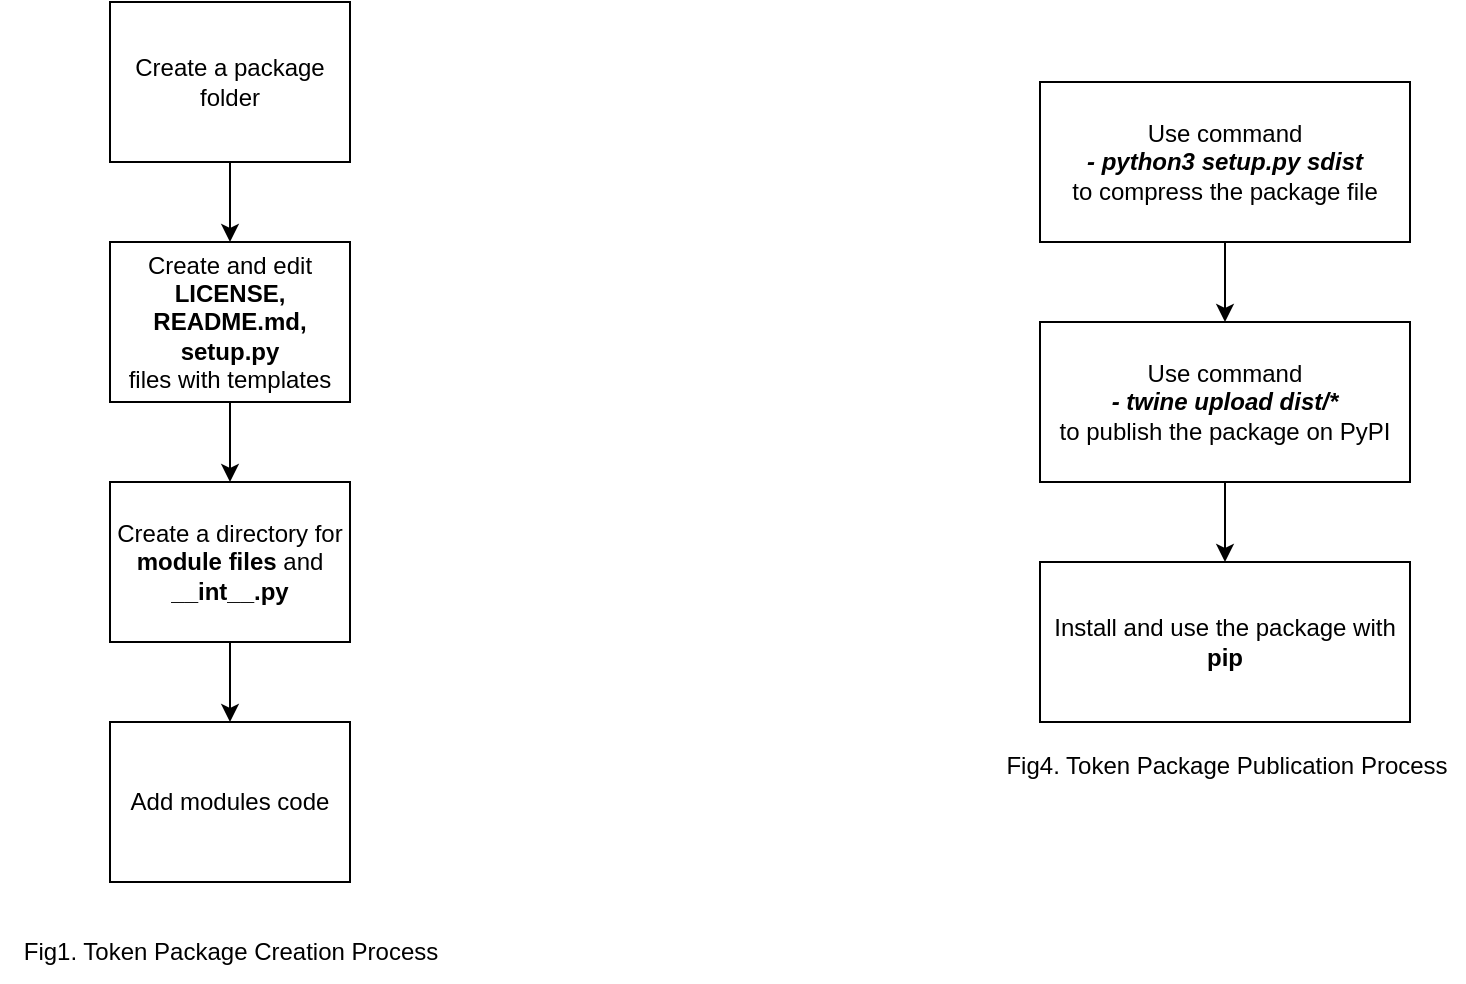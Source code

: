 <mxfile version="20.5.3" type="device" pages="10"><diagram id="bmuk3pbdfQDd1ulqgAOP" name="Page-1"><mxGraphModel dx="2062" dy="1194" grid="0" gridSize="10" guides="1" tooltips="1" connect="1" arrows="1" fold="1" page="1" pageScale="1" pageWidth="850" pageHeight="1100" math="0" shadow="0"><root><mxCell id="0"/><mxCell id="1" parent="0"/><mxCell id="WsTPwALhfzL2eFV6XOvF-5" value="" style="edgeStyle=orthogonalEdgeStyle;rounded=0;orthogonalLoop=1;jettySize=auto;html=1;" parent="1" source="WsTPwALhfzL2eFV6XOvF-1" target="WsTPwALhfzL2eFV6XOvF-2" edge="1"><mxGeometry relative="1" as="geometry"/></mxCell><mxCell id="WsTPwALhfzL2eFV6XOvF-1" value="Create a package folder" style="rounded=0;whiteSpace=wrap;html=1;" parent="1" vertex="1"><mxGeometry x="120" y="200" width="120" height="80" as="geometry"/></mxCell><mxCell id="WsTPwALhfzL2eFV6XOvF-6" value="" style="edgeStyle=orthogonalEdgeStyle;rounded=0;orthogonalLoop=1;jettySize=auto;html=1;" parent="1" source="WsTPwALhfzL2eFV6XOvF-2" target="WsTPwALhfzL2eFV6XOvF-3" edge="1"><mxGeometry relative="1" as="geometry"/></mxCell><mxCell id="WsTPwALhfzL2eFV6XOvF-2" value="Create and edit &lt;b&gt;LICENSE,&lt;br&gt;README.md,&lt;br&gt;setup.py&lt;/b&gt;&lt;br&gt;files with templates" style="rounded=0;whiteSpace=wrap;html=1;" parent="1" vertex="1"><mxGeometry x="120" y="320" width="120" height="80" as="geometry"/></mxCell><mxCell id="WsTPwALhfzL2eFV6XOvF-7" value="" style="edgeStyle=orthogonalEdgeStyle;rounded=0;orthogonalLoop=1;jettySize=auto;html=1;" parent="1" source="WsTPwALhfzL2eFV6XOvF-3" edge="1"><mxGeometry relative="1" as="geometry"><mxPoint x="180" y="560" as="targetPoint"/></mxGeometry></mxCell><mxCell id="WsTPwALhfzL2eFV6XOvF-3" value="Create a directory for &lt;b&gt;module files&lt;/b&gt; and &lt;b&gt;__int__.py&lt;/b&gt;" style="rounded=0;whiteSpace=wrap;html=1;" parent="1" vertex="1"><mxGeometry x="120" y="440" width="120" height="80" as="geometry"/></mxCell><mxCell id="WsTPwALhfzL2eFV6XOvF-4" value="Add modules code" style="rounded=0;whiteSpace=wrap;html=1;" parent="1" vertex="1"><mxGeometry x="120" y="560" width="120" height="80" as="geometry"/></mxCell><mxCell id="WsTPwALhfzL2eFV6XOvF-8" value="Fig1. Token Package Creation Process" style="text;html=1;align=center;verticalAlign=middle;resizable=0;points=[];autosize=1;strokeColor=none;fillColor=none;" parent="1" vertex="1"><mxGeometry x="65" y="660" width="230" height="30" as="geometry"/></mxCell><mxCell id="WsTPwALhfzL2eFV6XOvF-12" value="" style="edgeStyle=orthogonalEdgeStyle;rounded=0;orthogonalLoop=1;jettySize=auto;html=1;" parent="1" source="WsTPwALhfzL2eFV6XOvF-9" target="WsTPwALhfzL2eFV6XOvF-10" edge="1"><mxGeometry relative="1" as="geometry"/></mxCell><mxCell id="WsTPwALhfzL2eFV6XOvF-9" value="Use command&lt;br&gt;&lt;b&gt;&lt;i&gt;- python3 setup.py sdist&lt;br&gt;&lt;/i&gt;&lt;/b&gt;to compress the package file" style="rounded=0;whiteSpace=wrap;html=1;" parent="1" vertex="1"><mxGeometry x="585" y="240" width="185" height="80" as="geometry"/></mxCell><mxCell id="WsTPwALhfzL2eFV6XOvF-13" value="" style="edgeStyle=orthogonalEdgeStyle;rounded=0;orthogonalLoop=1;jettySize=auto;html=1;" parent="1" source="WsTPwALhfzL2eFV6XOvF-10" target="WsTPwALhfzL2eFV6XOvF-11" edge="1"><mxGeometry relative="1" as="geometry"/></mxCell><mxCell id="WsTPwALhfzL2eFV6XOvF-10" value="Use command&lt;br&gt;&lt;b&gt;&lt;i&gt;- twine upload dist/*&lt;/i&gt;&lt;/b&gt;&lt;br&gt;to publish the package on PyPI" style="rounded=0;whiteSpace=wrap;html=1;" parent="1" vertex="1"><mxGeometry x="585" y="360" width="185" height="80" as="geometry"/></mxCell><mxCell id="WsTPwALhfzL2eFV6XOvF-11" value="Install and use the package with &lt;b&gt;pip&lt;/b&gt;" style="rounded=0;whiteSpace=wrap;html=1;" parent="1" vertex="1"><mxGeometry x="585" y="480" width="185" height="80" as="geometry"/></mxCell><mxCell id="WsTPwALhfzL2eFV6XOvF-14" value="Fig4. Token Package Publication Process" style="text;html=1;align=center;verticalAlign=middle;resizable=0;points=[];autosize=1;strokeColor=none;fillColor=none;" parent="1" vertex="1"><mxGeometry x="558" y="569" width="239" height="26" as="geometry"/></mxCell></root></mxGraphModel></diagram><diagram id="5S4aPdeHWP4IobH1tm9s" name="Page-2"><mxGraphModel dx="2062" dy="1194" grid="0" gridSize="10" guides="1" tooltips="1" connect="1" arrows="1" fold="1" page="1" pageScale="1" pageWidth="850" pageHeight="1100" math="0" shadow="0"><root><mxCell id="0"/><mxCell id="1" parent="0"/><mxCell id="wt06EkYV3wvYpW4m5x4o-11" value="&lt;blockquote style=&quot;margin: 0px 0px 0px 40px; border: none; padding: 0px; line-height: 1.1;&quot;&gt;your package&lt;br&gt;&amp;nbsp; &amp;nbsp;| -- setup.py&lt;br&gt;&amp;nbsp; &amp;nbsp;| -- README.md&lt;br&gt;&amp;nbsp; &amp;nbsp;| -- LICENSE&lt;br&gt;&amp;nbsp; &amp;nbsp;| -- your package&lt;br&gt;&amp;nbsp; &amp;nbsp; &amp;nbsp; &amp;nbsp; | -- __init__.py&lt;br&gt;&amp;nbsp; &amp;nbsp; &amp;nbsp; &amp;nbsp; | -- module1.py&lt;br&gt;&amp;nbsp; &amp;nbsp; &amp;nbsp; &amp;nbsp; | -- module2.py&amp;nbsp;&lt;/blockquote&gt;" style="whiteSpace=wrap;html=1;aspect=fixed;align=left;fillColor=default;" parent="1" vertex="1"><mxGeometry x="252" y="294" width="177" height="177" as="geometry"/></mxCell><mxCell id="wt06EkYV3wvYpW4m5x4o-13" value="Fig2. Package File Structure" style="text;html=1;align=center;verticalAlign=middle;resizable=0;points=[];autosize=1;strokeColor=none;fillColor=none;fontFamily=Helvetica;" parent="1" vertex="1"><mxGeometry x="256" y="440" width="169" height="26" as="geometry"/></mxCell></root></mxGraphModel></diagram><diagram id="oIqjgOHw3XzS6cyvlxPX" name="Page-3"><mxGraphModel dx="2062" dy="1194" grid="0" gridSize="10" guides="1" tooltips="1" connect="1" arrows="1" fold="1" page="1" pageScale="1" pageWidth="850" pageHeight="1100" math="0" shadow="0"><root><mxCell id="0"/><mxCell id="1" parent="0"/><mxCell id="Y0iMNfpeAdxsLPbsN7At-1" value="Unity Project" style="rounded=1;whiteSpace=wrap;html=1;" parent="1" vertex="1"><mxGeometry x="636" y="360" width="120" height="80" as="geometry"/></mxCell><mxCell id="Y0iMNfpeAdxsLPbsN7At-2" value="TokenPackage" style="rounded=1;whiteSpace=wrap;html=1;" parent="1" vertex="1"><mxGeometry x="356" y="360" width="120" height="80" as="geometry"/></mxCell><mxCell id="Y0iMNfpeAdxsLPbsN7At-3" value="" style="endArrow=classic;html=1;rounded=0;exitX=1;exitY=0.25;exitDx=0;exitDy=0;entryX=0;entryY=0.25;entryDx=0;entryDy=0;fillColor=#f8cecc;strokeColor=#FF3333;" parent="1" source="Y0iMNfpeAdxsLPbsN7At-2" target="Y0iMNfpeAdxsLPbsN7At-1" edge="1"><mxGeometry width="50" height="50" relative="1" as="geometry"><mxPoint x="356" y="530" as="sourcePoint"/><mxPoint x="406" y="480" as="targetPoint"/></mxGeometry></mxCell><mxCell id="Y0iMNfpeAdxsLPbsN7At-4" value="&lt;font color=&quot;#ff3333&quot;&gt;send_message()&lt;/font&gt;" style="text;html=1;align=center;verticalAlign=middle;resizable=0;points=[];autosize=1;strokeColor=none;fillColor=none;" parent="1" vertex="1"><mxGeometry x="501" y="350" width="110" height="30" as="geometry"/></mxCell><mxCell id="Y0iMNfpeAdxsLPbsN7At-5" value="User Program" style="rounded=1;whiteSpace=wrap;html=1;" parent="1" vertex="1"><mxGeometry x="80" y="360" width="120" height="80" as="geometry"/></mxCell><mxCell id="Y0iMNfpeAdxsLPbsN7At-6" value="" style="endArrow=classic;html=1;rounded=0;strokeColor=#FF3333;fontColor=#FF3333;exitX=1;exitY=0.25;exitDx=0;exitDy=0;entryX=0;entryY=0.25;entryDx=0;entryDy=0;" parent="1" source="Y0iMNfpeAdxsLPbsN7At-5" target="Y0iMNfpeAdxsLPbsN7At-2" edge="1"><mxGeometry width="50" height="50" relative="1" as="geometry"><mxPoint x="356" y="530" as="sourcePoint"/><mxPoint x="406" y="480" as="targetPoint"/></mxGeometry></mxCell><mxCell id="Y0iMNfpeAdxsLPbsN7At-7" value="message: str" style="text;html=1;align=center;verticalAlign=middle;resizable=0;points=[];autosize=1;strokeColor=none;fillColor=none;fontColor=#FF3333;" parent="1" vertex="1"><mxGeometry x="225" y="350" width="90" height="30" as="geometry"/></mxCell><mxCell id="Y0iMNfpeAdxsLPbsN7At-8" value="" style="endArrow=classic;html=1;rounded=0;strokeColor=#3333FF;fontColor=#FF3333;exitX=0;exitY=0.75;exitDx=0;exitDy=0;entryX=1;entryY=0.75;entryDx=0;entryDy=0;" parent="1" source="Y0iMNfpeAdxsLPbsN7At-1" target="Y0iMNfpeAdxsLPbsN7At-2" edge="1"><mxGeometry width="50" height="50" relative="1" as="geometry"><mxPoint x="356" y="530" as="sourcePoint"/><mxPoint x="406" y="480" as="targetPoint"/></mxGeometry></mxCell><mxCell id="Y0iMNfpeAdxsLPbsN7At-9" value="&lt;font color=&quot;#3333ff&quot;&gt;Ack Response&lt;/font&gt;" style="text;html=1;align=center;verticalAlign=middle;resizable=0;points=[];autosize=1;strokeColor=none;fillColor=none;fontColor=#FF3333;" parent="1" vertex="1"><mxGeometry x="506" y="420" width="100" height="30" as="geometry"/></mxCell><mxCell id="Y0iMNfpeAdxsLPbsN7At-10" value="" style="endArrow=classic;html=1;rounded=0;strokeColor=#3333FF;fontColor=#3333FF;exitX=0;exitY=0.75;exitDx=0;exitDy=0;entryX=1;entryY=0.75;entryDx=0;entryDy=0;" parent="1" source="Y0iMNfpeAdxsLPbsN7At-2" target="Y0iMNfpeAdxsLPbsN7At-5" edge="1"><mxGeometry width="50" height="50" relative="1" as="geometry"><mxPoint x="356" y="530" as="sourcePoint"/><mxPoint x="406" y="480" as="targetPoint"/></mxGeometry></mxCell><mxCell id="Y0iMNfpeAdxsLPbsN7At-11" value="&lt;font color=&quot;#3333ff&quot;&gt;Ack Response&lt;/font&gt;" style="text;html=1;align=center;verticalAlign=middle;resizable=0;points=[];autosize=1;strokeColor=none;fillColor=none;fontColor=#FF3333;" parent="1" vertex="1"><mxGeometry x="220" y="420" width="100" height="30" as="geometry"/></mxCell><mxCell id="Y0iMNfpeAdxsLPbsN7At-12" value="" style="rounded=1;whiteSpace=wrap;html=1;fontColor=#3333FF;fillColor=none;" parent="1" vertex="1"><mxGeometry x="338.5" y="330" width="157.5" height="130" as="geometry"/></mxCell><mxCell id="Y0iMNfpeAdxsLPbsN7At-13" value="&lt;b&gt;&lt;font color=&quot;#000000&quot;&gt;Socket Client&lt;/font&gt;&lt;/b&gt;" style="text;html=1;strokeColor=none;fillColor=none;align=center;verticalAlign=middle;whiteSpace=wrap;rounded=0;fontColor=#3333FF;" parent="1" vertex="1"><mxGeometry x="351" y="330" width="79" height="30" as="geometry"/></mxCell><mxCell id="Y0iMNfpeAdxsLPbsN7At-14" value="" style="rounded=1;whiteSpace=wrap;html=1;fontColor=#3333FF;fillColor=none;" parent="1" vertex="1"><mxGeometry x="617.25" y="330" width="157.5" height="130" as="geometry"/></mxCell><mxCell id="Y0iMNfpeAdxsLPbsN7At-15" value="&lt;b&gt;&lt;font color=&quot;#000000&quot;&gt;Socket Server&lt;/font&gt;&lt;/b&gt;" style="text;html=1;strokeColor=none;fillColor=none;align=center;verticalAlign=middle;whiteSpace=wrap;rounded=0;fontColor=#3333FF;" parent="1" vertex="1"><mxGeometry x="636" y="330" width="84" height="30" as="geometry"/></mxCell></root></mxGraphModel></diagram><diagram name="Copy of Page-3" id="uYgpXUJYgWNS8SO7SGIO"><mxGraphModel dx="2062" dy="1194" grid="0" gridSize="10" guides="1" tooltips="1" connect="1" arrows="1" fold="1" page="0" pageScale="1" pageWidth="850" pageHeight="1100" math="0" shadow="0"><root><mxCell id="hfdYeX3MoIgiBz8g4yHZ-0"/><mxCell id="hfdYeX3MoIgiBz8g4yHZ-1" parent="hfdYeX3MoIgiBz8g4yHZ-0"/><mxCell id="hfdYeX3MoIgiBz8g4yHZ-2" value="Unity Project" style="rounded=1;whiteSpace=wrap;html=1;" parent="hfdYeX3MoIgiBz8g4yHZ-1" vertex="1"><mxGeometry x="567" y="368" width="120" height="80" as="geometry"/></mxCell><mxCell id="hfdYeX3MoIgiBz8g4yHZ-3" value="TokenPackage" style="rounded=1;whiteSpace=wrap;html=1;" parent="hfdYeX3MoIgiBz8g4yHZ-1" vertex="1"><mxGeometry x="287" y="368" width="120" height="80" as="geometry"/></mxCell><mxCell id="hfdYeX3MoIgiBz8g4yHZ-4" value="" style="endArrow=classic;html=1;rounded=0;exitX=1;exitY=0.25;exitDx=0;exitDy=0;entryX=0;entryY=0.25;entryDx=0;entryDy=0;fillColor=#f8cecc;strokeColor=#FF3333;" parent="hfdYeX3MoIgiBz8g4yHZ-1" source="hfdYeX3MoIgiBz8g4yHZ-3" target="hfdYeX3MoIgiBz8g4yHZ-2" edge="1"><mxGeometry width="50" height="50" relative="1" as="geometry"><mxPoint x="287" y="538" as="sourcePoint"/><mxPoint x="337" y="488" as="targetPoint"/></mxGeometry></mxCell><mxCell id="hfdYeX3MoIgiBz8g4yHZ-5" value="&lt;font color=&quot;#ff3333&quot;&gt;send_image()&lt;/font&gt;" style="text;html=1;align=center;verticalAlign=middle;resizable=0;points=[];autosize=1;strokeColor=none;fillColor=none;" parent="hfdYeX3MoIgiBz8g4yHZ-1" vertex="1"><mxGeometry x="442" y="360" width="91" height="26" as="geometry"/></mxCell><mxCell id="hfdYeX3MoIgiBz8g4yHZ-6" value="User Program" style="rounded=1;whiteSpace=wrap;html=1;" parent="hfdYeX3MoIgiBz8g4yHZ-1" vertex="1"><mxGeometry x="11" y="368" width="120" height="80" as="geometry"/></mxCell><mxCell id="hfdYeX3MoIgiBz8g4yHZ-7" value="" style="endArrow=classic;html=1;rounded=0;strokeColor=#FF3333;fontColor=#FF3333;exitX=1;exitY=0.25;exitDx=0;exitDy=0;entryX=0;entryY=0.25;entryDx=0;entryDy=0;" parent="hfdYeX3MoIgiBz8g4yHZ-1" source="hfdYeX3MoIgiBz8g4yHZ-6" target="hfdYeX3MoIgiBz8g4yHZ-3" edge="1"><mxGeometry width="50" height="50" relative="1" as="geometry"><mxPoint x="287" y="538" as="sourcePoint"/><mxPoint x="337" y="488" as="targetPoint"/></mxGeometry></mxCell><mxCell id="hfdYeX3MoIgiBz8g4yHZ-8" value="image bytes" style="text;html=1;align=center;verticalAlign=middle;resizable=0;points=[];autosize=1;strokeColor=none;fillColor=none;fontColor=#FF3333;" parent="hfdYeX3MoIgiBz8g4yHZ-1" vertex="1"><mxGeometry x="160" y="360" width="83" height="26" as="geometry"/></mxCell><mxCell id="hfdYeX3MoIgiBz8g4yHZ-9" value="" style="endArrow=classic;html=1;rounded=0;strokeColor=#3333FF;fontColor=#FF3333;exitX=0;exitY=0.75;exitDx=0;exitDy=0;entryX=1;entryY=0.75;entryDx=0;entryDy=0;" parent="hfdYeX3MoIgiBz8g4yHZ-1" source="hfdYeX3MoIgiBz8g4yHZ-2" target="hfdYeX3MoIgiBz8g4yHZ-3" edge="1"><mxGeometry width="50" height="50" relative="1" as="geometry"><mxPoint x="287" y="538" as="sourcePoint"/><mxPoint x="337" y="488" as="targetPoint"/></mxGeometry></mxCell><mxCell id="hfdYeX3MoIgiBz8g4yHZ-10" value="&lt;font color=&quot;#3333ff&quot;&gt;Ack Response&lt;/font&gt;" style="text;html=1;align=center;verticalAlign=middle;resizable=0;points=[];autosize=1;strokeColor=none;fillColor=none;fontColor=#FF3333;" parent="hfdYeX3MoIgiBz8g4yHZ-1" vertex="1"><mxGeometry x="437" y="428" width="100" height="30" as="geometry"/></mxCell><mxCell id="hfdYeX3MoIgiBz8g4yHZ-11" value="" style="endArrow=classic;html=1;rounded=0;strokeColor=#3333FF;fontColor=#3333FF;exitX=0;exitY=0.75;exitDx=0;exitDy=0;entryX=1;entryY=0.75;entryDx=0;entryDy=0;" parent="hfdYeX3MoIgiBz8g4yHZ-1" source="hfdYeX3MoIgiBz8g4yHZ-3" target="hfdYeX3MoIgiBz8g4yHZ-6" edge="1"><mxGeometry width="50" height="50" relative="1" as="geometry"><mxPoint x="287" y="538" as="sourcePoint"/><mxPoint x="337" y="488" as="targetPoint"/></mxGeometry></mxCell><mxCell id="hfdYeX3MoIgiBz8g4yHZ-12" value="&lt;font color=&quot;#3333ff&quot;&gt;Ack Response&lt;/font&gt;" style="text;html=1;align=center;verticalAlign=middle;resizable=0;points=[];autosize=1;strokeColor=none;fillColor=none;fontColor=#FF3333;" parent="hfdYeX3MoIgiBz8g4yHZ-1" vertex="1"><mxGeometry x="151" y="428" width="100" height="30" as="geometry"/></mxCell><mxCell id="hfdYeX3MoIgiBz8g4yHZ-13" value="" style="rounded=1;whiteSpace=wrap;html=1;fontColor=#3333FF;fillColor=none;" parent="hfdYeX3MoIgiBz8g4yHZ-1" vertex="1"><mxGeometry x="269.5" y="338" width="157.5" height="130" as="geometry"/></mxCell><mxCell id="hfdYeX3MoIgiBz8g4yHZ-14" value="&lt;b&gt;&lt;font color=&quot;#000000&quot;&gt;Socket Client&lt;/font&gt;&lt;/b&gt;" style="text;html=1;strokeColor=none;fillColor=none;align=center;verticalAlign=middle;whiteSpace=wrap;rounded=0;fontColor=#3333FF;" parent="hfdYeX3MoIgiBz8g4yHZ-1" vertex="1"><mxGeometry x="282" y="338" width="79" height="30" as="geometry"/></mxCell><mxCell id="hfdYeX3MoIgiBz8g4yHZ-15" value="" style="rounded=1;whiteSpace=wrap;html=1;fontColor=#3333FF;fillColor=none;" parent="hfdYeX3MoIgiBz8g4yHZ-1" vertex="1"><mxGeometry x="548.25" y="343" width="157.5" height="130" as="geometry"/></mxCell><mxCell id="hfdYeX3MoIgiBz8g4yHZ-16" value="&lt;b&gt;&lt;font color=&quot;#000000&quot;&gt;Socket Server&lt;/font&gt;&lt;/b&gt;" style="text;html=1;strokeColor=none;fillColor=none;align=center;verticalAlign=middle;whiteSpace=wrap;rounded=0;fontColor=#3333FF;" parent="hfdYeX3MoIgiBz8g4yHZ-1" vertex="1"><mxGeometry x="567" y="338" width="84" height="30" as="geometry"/></mxCell><mxCell id="CJIVH1AnmdlM1j2Fr5DT-0" value="Raw Image" style="rounded=1;whiteSpace=wrap;html=1;" parent="hfdYeX3MoIgiBz8g4yHZ-1" vertex="1"><mxGeometry x="773" y="368" width="120" height="80" as="geometry"/></mxCell><mxCell id="CJIVH1AnmdlM1j2Fr5DT-1" value="" style="endArrow=classic;html=1;rounded=0;exitX=1;exitY=0.5;exitDx=0;exitDy=0;entryX=0;entryY=0.5;entryDx=0;entryDy=0;strokeColor=#FF3333;" parent="hfdYeX3MoIgiBz8g4yHZ-1" source="hfdYeX3MoIgiBz8g4yHZ-2" target="CJIVH1AnmdlM1j2Fr5DT-0" edge="1"><mxGeometry width="50" height="50" relative="1" as="geometry"><mxPoint x="740" y="511" as="sourcePoint"/><mxPoint x="449" y="583" as="targetPoint"/></mxGeometry></mxCell><mxCell id="CJIVH1AnmdlM1j2Fr5DT-2" value="&lt;font color=&quot;#ff3333&quot;&gt;Update&lt;/font&gt;" style="text;html=1;align=center;verticalAlign=middle;resizable=0;points=[];autosize=1;strokeColor=none;fillColor=none;" parent="hfdYeX3MoIgiBz8g4yHZ-1" vertex="1"><mxGeometry x="703" y="378" width="60" height="30" as="geometry"/></mxCell></root></mxGraphModel></diagram><diagram id="lYSg0ZvxOmK68H5j9Qtr" name="Page-5"><mxGraphModel dx="2462" dy="1194" grid="0" gridSize="10" guides="1" tooltips="1" connect="1" arrows="1" fold="1" page="0" pageScale="1" pageWidth="850" pageHeight="1100" math="0" shadow="0"><root><mxCell id="0"/><mxCell id="1" parent="0"/><mxCell id="Lvx3aJEd3tkXUqCvmEDG-1" value="Python API" style="html=1;" parent="1" vertex="1"><mxGeometry x="400" y="40" width="120" height="40" as="geometry"/></mxCell><mxCell id="Lvx3aJEd3tkXUqCvmEDG-2" value="Python Communicator" style="html=1;" parent="1" vertex="1"><mxGeometry x="200" y="40" width="160" height="40" as="geometry"/></mxCell><mxCell id="Lvx3aJEd3tkXUqCvmEDG-3" value="Unity Communicator" style="html=1;" parent="1" vertex="1"><mxGeometry y="40" width="160" height="40" as="geometry"/></mxCell><mxCell id="Lvx3aJEd3tkXUqCvmEDG-4" value="Unity Environment" style="html=1;" parent="1" vertex="1"><mxGeometry x="-160" y="40" width="120" height="40" as="geometry"/></mxCell><mxCell id="Lvx3aJEd3tkXUqCvmEDG-7" value="" style="endArrow=none;dashed=1;html=1;rounded=0;entryX=0.5;entryY=1;entryDx=0;entryDy=0;startArrow=none;" parent="1" source="Lvx3aJEd3tkXUqCvmEDG-30" target="Lvx3aJEd3tkXUqCvmEDG-2" edge="1"><mxGeometry width="50" height="50" relative="1" as="geometry"><mxPoint x="280" y="720" as="sourcePoint"/><mxPoint x="30" y="90" as="targetPoint"/></mxGeometry></mxCell><mxCell id="Lvx3aJEd3tkXUqCvmEDG-8" value="" style="endArrow=none;dashed=1;html=1;rounded=0;entryX=0.5;entryY=1;entryDx=0;entryDy=0;startArrow=none;" parent="1" source="Lvx3aJEd3tkXUqCvmEDG-55" target="Lvx3aJEd3tkXUqCvmEDG-3" edge="1"><mxGeometry width="50" height="50" relative="1" as="geometry"><mxPoint x="80" y="720" as="sourcePoint"/><mxPoint x="-440" y="100" as="targetPoint"/></mxGeometry></mxCell><mxCell id="Lvx3aJEd3tkXUqCvmEDG-9" value="" style="endArrow=none;dashed=1;html=1;rounded=0;entryX=0.5;entryY=1;entryDx=0;entryDy=0;startArrow=none;" parent="1" source="Lvx3aJEd3tkXUqCvmEDG-49" target="Lvx3aJEd3tkXUqCvmEDG-4" edge="1"><mxGeometry width="50" height="50" relative="1" as="geometry"><mxPoint x="-100" y="720" as="sourcePoint"/><mxPoint x="-870" y="110" as="targetPoint"/></mxGeometry></mxCell><mxCell id="Lvx3aJEd3tkXUqCvmEDG-13" value="" style="endArrow=none;dashed=1;html=1;rounded=0;entryX=0.5;entryY=1;entryDx=0;entryDy=0;startArrow=none;" parent="1" source="Lvx3aJEd3tkXUqCvmEDG-25" target="Lvx3aJEd3tkXUqCvmEDG-1" edge="1"><mxGeometry width="50" height="50" relative="1" as="geometry"><mxPoint x="460" y="720" as="sourcePoint"/><mxPoint x="460" y="190" as="targetPoint"/></mxGeometry></mxCell><mxCell id="Lvx3aJEd3tkXUqCvmEDG-15" value="AI Module" style="html=1;" parent="1" vertex="1"><mxGeometry x="560" y="40" width="120" height="40" as="geometry"/></mxCell><mxCell id="Lvx3aJEd3tkXUqCvmEDG-16" value="" style="endArrow=none;dashed=1;html=1;rounded=0;entryX=0.5;entryY=1;entryDx=0;entryDy=0;startArrow=none;" parent="1" source="Lvx3aJEd3tkXUqCvmEDG-21" target="Lvx3aJEd3tkXUqCvmEDG-15" edge="1"><mxGeometry width="50" height="50" relative="1" as="geometry"><mxPoint x="620" y="730" as="sourcePoint"/><mxPoint x="870" y="100" as="targetPoint"/></mxGeometry></mxCell><mxCell id="Lvx3aJEd3tkXUqCvmEDG-17" value="User" style="shape=umlActor;verticalLabelPosition=bottom;verticalAlign=top;html=1;" parent="1" vertex="1"><mxGeometry x="-295" y="90" width="30" height="60" as="geometry"/></mxCell><mxCell id="Lvx3aJEd3tkXUqCvmEDG-22" value="Start Simulation" style="html=1;verticalAlign=bottom;endArrow=block;rounded=0;" parent="1" source="Lvx3aJEd3tkXUqCvmEDG-17" edge="1"><mxGeometry relative="1" as="geometry"><mxPoint x="-155" y="120" as="sourcePoint"/><mxPoint x="-105" y="120" as="targetPoint"/></mxGeometry></mxCell><mxCell id="Lvx3aJEd3tkXUqCvmEDG-21" value="" style="html=1;points=[];perimeter=orthogonalPerimeter;" parent="1" vertex="1"><mxGeometry x="615" y="340" width="10" height="140" as="geometry"/></mxCell><mxCell id="Lvx3aJEd3tkXUqCvmEDG-24" value="" style="endArrow=none;dashed=1;html=1;rounded=0;entryX=0.5;entryY=1;entryDx=0;entryDy=0;" parent="1" target="Lvx3aJEd3tkXUqCvmEDG-21" edge="1"><mxGeometry width="50" height="50" relative="1" as="geometry"><mxPoint x="620" y="760" as="sourcePoint"/><mxPoint x="620" y="90" as="targetPoint"/></mxGeometry></mxCell><mxCell id="Lvx3aJEd3tkXUqCvmEDG-25" value="" style="html=1;points=[];perimeter=orthogonalPerimeter;" parent="1" vertex="1"><mxGeometry x="455" y="440" width="10" height="150" as="geometry"/></mxCell><mxCell id="Lvx3aJEd3tkXUqCvmEDG-28" value="" style="endArrow=none;dashed=1;html=1;rounded=0;entryX=0.5;entryY=1;entryDx=0;entryDy=0;" parent="1" target="Lvx3aJEd3tkXUqCvmEDG-25" edge="1"><mxGeometry width="50" height="50" relative="1" as="geometry"><mxPoint x="460" y="760" as="sourcePoint"/><mxPoint x="460.0" y="44.03" as="targetPoint"/></mxGeometry></mxCell><mxCell id="Lvx3aJEd3tkXUqCvmEDG-33" value="" style="html=1;points=[];perimeter=orthogonalPerimeter;" parent="1" vertex="1"><mxGeometry x="75" y="625" width="10" height="80" as="geometry"/></mxCell><mxCell id="Lvx3aJEd3tkXUqCvmEDG-36" value="" style="endArrow=none;dashed=1;html=1;rounded=0;entryX=0.5;entryY=1;entryDx=0;entryDy=0;" parent="1" target="Lvx3aJEd3tkXUqCvmEDG-33" edge="1"><mxGeometry width="50" height="50" relative="1" as="geometry"><mxPoint x="80" y="760" as="sourcePoint"/><mxPoint x="80" y="44.03" as="targetPoint"/></mxGeometry></mxCell><mxCell id="Lvx3aJEd3tkXUqCvmEDG-37" value="" style="html=1;points=[];perimeter=orthogonalPerimeter;" parent="1" vertex="1"><mxGeometry x="-105" y="650" width="10" height="100" as="geometry"/></mxCell><mxCell id="Lvx3aJEd3tkXUqCvmEDG-40" value="" style="endArrow=none;dashed=1;html=1;rounded=0;entryX=0.5;entryY=1;entryDx=0;entryDy=0;" parent="1" target="Lvx3aJEd3tkXUqCvmEDG-37" edge="1"><mxGeometry width="50" height="50" relative="1" as="geometry"><mxPoint x="-100" y="760" as="sourcePoint"/><mxPoint x="-100" y="44.03" as="targetPoint"/></mxGeometry></mxCell><mxCell id="Lvx3aJEd3tkXUqCvmEDG-41" value="" style="html=1;points=[];perimeter=orthogonalPerimeter;" parent="1" vertex="1"><mxGeometry x="625" y="370" width="10" height="40" as="geometry"/></mxCell><mxCell id="Lvx3aJEd3tkXUqCvmEDG-42" value="Make decision" style="edgeStyle=orthogonalEdgeStyle;html=1;align=left;spacingLeft=2;endArrow=block;rounded=0;entryX=1;entryY=0;exitX=1.006;exitY=0.144;exitDx=0;exitDy=0;exitPerimeter=0;" parent="1" source="Lvx3aJEd3tkXUqCvmEDG-21" target="Lvx3aJEd3tkXUqCvmEDG-41" edge="1"><mxGeometry relative="1" as="geometry"><mxPoint x="630" y="350" as="sourcePoint"/><Array as="points"><mxPoint x="660" y="350"/><mxPoint x="660" y="370"/></Array></mxGeometry></mxCell><mxCell id="Lvx3aJEd3tkXUqCvmEDG-30" value="" style="html=1;points=[];perimeter=orthogonalPerimeter;" parent="1" vertex="1"><mxGeometry x="275" y="560" width="10" height="80" as="geometry"/></mxCell><mxCell id="Lvx3aJEd3tkXUqCvmEDG-44" value="" style="endArrow=none;dashed=1;html=1;rounded=0;entryX=0.5;entryY=1;entryDx=0;entryDy=0;" parent="1" target="Lvx3aJEd3tkXUqCvmEDG-30" edge="1"><mxGeometry width="50" height="50" relative="1" as="geometry"><mxPoint x="280" y="760" as="sourcePoint"/><mxPoint x="280" y="44.03" as="targetPoint"/></mxGeometry></mxCell><mxCell id="Lvx3aJEd3tkXUqCvmEDG-45" value="" style="html=1;points=[];perimeter=orthogonalPerimeter;" parent="1" vertex="1"><mxGeometry x="465" y="500" width="10" height="40" as="geometry"/></mxCell><mxCell id="Lvx3aJEd3tkXUqCvmEDG-46" value="Parsing data" style="edgeStyle=orthogonalEdgeStyle;html=1;align=left;spacingLeft=2;endArrow=block;rounded=0;entryX=1;entryY=0;exitX=1.043;exitY=0.285;exitDx=0;exitDy=0;exitPerimeter=0;" parent="1" source="Lvx3aJEd3tkXUqCvmEDG-25" target="Lvx3aJEd3tkXUqCvmEDG-45" edge="1"><mxGeometry x="0.121" relative="1" as="geometry"><mxPoint x="470" y="480" as="sourcePoint"/><Array as="points"><mxPoint x="500" y="480"/><mxPoint x="500" y="500"/></Array><mxPoint as="offset"/></mxGeometry></mxCell><mxCell id="Lvx3aJEd3tkXUqCvmEDG-47" value="" style="html=1;points=[];perimeter=orthogonalPerimeter;" parent="1" vertex="1"><mxGeometry x="-95" y="690" width="10" height="40" as="geometry"/></mxCell><mxCell id="Lvx3aJEd3tkXUqCvmEDG-48" value="&lt;span style=&quot;text-align: center;&quot;&gt;Perform actions&lt;/span&gt;" style="edgeStyle=orthogonalEdgeStyle;html=1;align=left;spacingLeft=2;endArrow=block;rounded=0;entryX=1;entryY=0;exitX=0.992;exitY=0.123;exitDx=0;exitDy=0;exitPerimeter=0;" parent="1" source="Lvx3aJEd3tkXUqCvmEDG-37" target="Lvx3aJEd3tkXUqCvmEDG-47" edge="1"><mxGeometry relative="1" as="geometry"><mxPoint x="-90" y="670" as="sourcePoint"/><Array as="points"><mxPoint x="-60" y="670"/><mxPoint x="-60" y="690"/></Array></mxGeometry></mxCell><mxCell id="Lvx3aJEd3tkXUqCvmEDG-49" value="" style="html=1;points=[];perimeter=orthogonalPerimeter;" parent="1" vertex="1"><mxGeometry x="-105" y="110" width="10" height="130" as="geometry"/></mxCell><mxCell id="Lvx3aJEd3tkXUqCvmEDG-50" value="" style="endArrow=none;dashed=1;html=1;rounded=0;entryX=0.497;entryY=1;entryDx=0;entryDy=0;startArrow=none;entryPerimeter=0;" parent="1" source="Lvx3aJEd3tkXUqCvmEDG-37" target="Lvx3aJEd3tkXUqCvmEDG-49" edge="1"><mxGeometry width="50" height="50" relative="1" as="geometry"><mxPoint x="-100" y="625.97" as="sourcePoint"/><mxPoint x="-101.33" y="420" as="targetPoint"/></mxGeometry></mxCell><mxCell id="Lvx3aJEd3tkXUqCvmEDG-53" value="" style="html=1;points=[];perimeter=orthogonalPerimeter;" parent="1" vertex="1"><mxGeometry x="-95" y="150" width="10" height="40" as="geometry"/></mxCell><mxCell id="Lvx3aJEd3tkXUqCvmEDG-54" value="Data encapsulation" style="edgeStyle=orthogonalEdgeStyle;html=1;align=left;spacingLeft=2;endArrow=block;rounded=0;entryX=1;entryY=0;exitX=0.972;exitY=0.154;exitDx=0;exitDy=0;exitPerimeter=0;" parent="1" source="Lvx3aJEd3tkXUqCvmEDG-49" target="Lvx3aJEd3tkXUqCvmEDG-53" edge="1"><mxGeometry relative="1" as="geometry"><mxPoint x="-90" y="130" as="sourcePoint"/><Array as="points"><mxPoint x="-60" y="130"/><mxPoint x="-60" y="150"/></Array></mxGeometry></mxCell><mxCell id="Lvx3aJEd3tkXUqCvmEDG-56" value="Send data" style="html=1;verticalAlign=bottom;endArrow=block;entryX=0;entryY=0;rounded=0;exitX=0.956;exitY=0.769;exitDx=0;exitDy=0;exitPerimeter=0;" parent="1" source="Lvx3aJEd3tkXUqCvmEDG-49" target="Lvx3aJEd3tkXUqCvmEDG-55" edge="1"><mxGeometry relative="1" as="geometry"><mxPoint x="30" y="210" as="sourcePoint"/></mxGeometry></mxCell><mxCell id="Lvx3aJEd3tkXUqCvmEDG-55" value="" style="html=1;points=[];perimeter=orthogonalPerimeter;" parent="1" vertex="1"><mxGeometry x="75" y="210" width="10" height="80" as="geometry"/></mxCell><mxCell id="Lvx3aJEd3tkXUqCvmEDG-58" value="" style="endArrow=none;dashed=1;html=1;rounded=0;entryX=0.513;entryY=1.007;entryDx=0;entryDy=0;startArrow=none;entryPerimeter=0;" parent="1" source="Lvx3aJEd3tkXUqCvmEDG-33" target="Lvx3aJEd3tkXUqCvmEDG-55" edge="1"><mxGeometry width="50" height="50" relative="1" as="geometry"><mxPoint x="80" y="570" as="sourcePoint"/><mxPoint x="80" y="430" as="targetPoint"/></mxGeometry></mxCell><mxCell id="Lvx3aJEd3tkXUqCvmEDG-59" value="" style="html=1;points=[];perimeter=orthogonalPerimeter;" parent="1" vertex="1"><mxGeometry x="275" y="230" width="10" height="80" as="geometry"/></mxCell><mxCell id="Lvx3aJEd3tkXUqCvmEDG-60" value="gRPC" style="html=1;verticalAlign=bottom;endArrow=block;entryX=0;entryY=0;rounded=0;exitX=0.965;exitY=0.247;exitDx=0;exitDy=0;exitPerimeter=0;" parent="1" source="Lvx3aJEd3tkXUqCvmEDG-55" target="Lvx3aJEd3tkXUqCvmEDG-59" edge="1"><mxGeometry relative="1" as="geometry"><mxPoint x="100" y="230" as="sourcePoint"/></mxGeometry></mxCell><mxCell id="Lvx3aJEd3tkXUqCvmEDG-64" value="" style="html=1;points=[];perimeter=orthogonalPerimeter;" parent="1" vertex="1"><mxGeometry x="455" y="250" width="10" height="110" as="geometry"/></mxCell><mxCell id="Lvx3aJEd3tkXUqCvmEDG-65" value="Send data" style="html=1;verticalAlign=bottom;endArrow=block;entryX=0;entryY=0;rounded=0;exitX=0.907;exitY=0.249;exitDx=0;exitDy=0;exitPerimeter=0;" parent="1" source="Lvx3aJEd3tkXUqCvmEDG-59" target="Lvx3aJEd3tkXUqCvmEDG-64" edge="1"><mxGeometry relative="1" as="geometry"><mxPoint x="290" y="250" as="sourcePoint"/></mxGeometry></mxCell><mxCell id="Lvx3aJEd3tkXUqCvmEDG-69" value="" style="html=1;points=[];perimeter=orthogonalPerimeter;" parent="1" vertex="1"><mxGeometry x="465" y="280" width="10" height="40" as="geometry"/></mxCell><mxCell id="Lvx3aJEd3tkXUqCvmEDG-70" value="Parsing data" style="edgeStyle=orthogonalEdgeStyle;html=1;align=left;spacingLeft=2;endArrow=block;rounded=0;entryX=1;entryY=0;exitX=0.988;exitY=0.088;exitDx=0;exitDy=0;exitPerimeter=0;" parent="1" source="Lvx3aJEd3tkXUqCvmEDG-64" target="Lvx3aJEd3tkXUqCvmEDG-69" edge="1"><mxGeometry relative="1" as="geometry"><mxPoint x="470" y="260" as="sourcePoint"/><Array as="points"><mxPoint x="500" y="260"/><mxPoint x="500" y="280"/></Array></mxGeometry></mxCell><mxCell id="Lvx3aJEd3tkXUqCvmEDG-71" value="Send data" style="html=1;verticalAlign=bottom;endArrow=block;rounded=0;exitX=1.044;exitY=0.818;exitDx=0;exitDy=0;exitPerimeter=0;entryX=-0.003;entryY=0.004;entryDx=0;entryDy=0;entryPerimeter=0;" parent="1" source="Lvx3aJEd3tkXUqCvmEDG-64" target="Lvx3aJEd3tkXUqCvmEDG-21" edge="1"><mxGeometry width="80" relative="1" as="geometry"><mxPoint x="480" y="340" as="sourcePoint"/><mxPoint x="650" y="340" as="targetPoint"/></mxGeometry></mxCell><mxCell id="Lvx3aJEd3tkXUqCvmEDG-72" value="Send action" style="html=1;verticalAlign=bottom;endArrow=block;rounded=0;exitX=0.003;exitY=0.792;exitDx=0;exitDy=0;exitPerimeter=0;entryX=1.038;entryY=0.066;entryDx=0;entryDy=0;entryPerimeter=0;" parent="1" source="Lvx3aJEd3tkXUqCvmEDG-21" target="Lvx3aJEd3tkXUqCvmEDG-25" edge="1"><mxGeometry width="80" relative="1" as="geometry"><mxPoint x="350" y="450" as="sourcePoint"/><mxPoint x="430" y="450" as="targetPoint"/></mxGeometry></mxCell><mxCell id="Lvx3aJEd3tkXUqCvmEDG-73" value="Send action" style="html=1;verticalAlign=bottom;endArrow=block;rounded=0;entryX=1.01;entryY=0.246;entryDx=0;entryDy=0;entryPerimeter=0;exitX=-0.025;exitY=0.933;exitDx=0;exitDy=0;exitPerimeter=0;" parent="1" source="Lvx3aJEd3tkXUqCvmEDG-25" target="Lvx3aJEd3tkXUqCvmEDG-30" edge="1"><mxGeometry width="80" relative="1" as="geometry"><mxPoint x="495" y="580" as="sourcePoint"/><mxPoint x="320" y="570" as="targetPoint"/></mxGeometry></mxCell><mxCell id="Lvx3aJEd3tkXUqCvmEDG-74" value="gRPC" style="html=1;verticalAlign=bottom;endArrow=block;rounded=0;entryX=1.046;entryY=0.003;entryDx=0;entryDy=0;entryPerimeter=0;exitX=0.018;exitY=0.811;exitDx=0;exitDy=0;exitPerimeter=0;" parent="1" source="Lvx3aJEd3tkXUqCvmEDG-30" target="Lvx3aJEd3tkXUqCvmEDG-33" edge="1"><mxGeometry width="80" relative="1" as="geometry"><mxPoint x="270" y="625" as="sourcePoint"/><mxPoint x="265" y="575" as="targetPoint"/></mxGeometry></mxCell><mxCell id="Lvx3aJEd3tkXUqCvmEDG-75" value="Send action" style="html=1;verticalAlign=bottom;endArrow=block;rounded=0;entryX=1;entryY=0.005;entryDx=0;entryDy=0;entryPerimeter=0;" parent="1" target="Lvx3aJEd3tkXUqCvmEDG-37" edge="1"><mxGeometry width="80" relative="1" as="geometry"><mxPoint x="75" y="651" as="sourcePoint"/><mxPoint x="65" y="630" as="targetPoint"/></mxGeometry></mxCell></root></mxGraphModel></diagram><diagram id="JbY45B_Lt2k96PChP4km" name="Page-6"><mxGraphModel dx="2462" dy="1194" grid="0" gridSize="10" guides="1" tooltips="1" connect="1" arrows="1" fold="1" page="0" pageScale="1" pageWidth="850" pageHeight="1100" math="0" shadow="0"><root><mxCell id="0"/><mxCell id="1" parent="0"/><mxCell id="Z2JjiJwLads8Jlz2Ueep-4" value="Start" style="ellipse;whiteSpace=wrap;html=1;aspect=fixed;fillColor=#d5e8d4;strokeColor=#82b366;" parent="1" vertex="1"><mxGeometry x="160" y="150" width="40" height="40" as="geometry"/></mxCell><mxCell id="Z2JjiJwLads8Jlz2Ueep-5" value="" style="endArrow=classic;html=1;rounded=0;exitX=0.5;exitY=1;exitDx=0;exitDy=0;" parent="1" source="Z2JjiJwLads8Jlz2Ueep-4" edge="1"><mxGeometry width="50" height="50" relative="1" as="geometry"><mxPoint x="400" y="530" as="sourcePoint"/><mxPoint x="180" y="280" as="targetPoint"/></mxGeometry></mxCell><mxCell id="Z2JjiJwLads8Jlz2Ueep-14" value="" style="edgeStyle=orthogonalEdgeStyle;rounded=0;orthogonalLoop=1;jettySize=auto;html=1;" parent="1" source="Z2JjiJwLads8Jlz2Ueep-6" target="Z2JjiJwLads8Jlz2Ueep-13" edge="1"><mxGeometry relative="1" as="geometry"/></mxCell><mxCell id="Z2JjiJwLads8Jlz2Ueep-17" value="" style="edgeStyle=orthogonalEdgeStyle;rounded=0;orthogonalLoop=1;jettySize=auto;html=1;" parent="1" source="Z2JjiJwLads8Jlz2Ueep-6" target="Z2JjiJwLads8Jlz2Ueep-16" edge="1"><mxGeometry relative="1" as="geometry"/></mxCell><mxCell id="Z2JjiJwLads8Jlz2Ueep-6" value="Connect To Unity" style="rounded=1;whiteSpace=wrap;html=1;" parent="1" vertex="1"><mxGeometry x="120" y="280" width="120" height="40" as="geometry"/></mxCell><mxCell id="Z2JjiJwLads8Jlz2Ueep-20" value="" style="edgeStyle=orthogonalEdgeStyle;rounded=0;orthogonalLoop=1;jettySize=auto;html=1;fontColor=#CC0000;" parent="1" source="Z2JjiJwLads8Jlz2Ueep-13" target="Z2JjiJwLads8Jlz2Ueep-19" edge="1"><mxGeometry relative="1" as="geometry"/></mxCell><mxCell id="Z2JjiJwLads8Jlz2Ueep-13" value="cv2.imread From File" style="rounded=1;whiteSpace=wrap;html=1;" parent="1" vertex="1"><mxGeometry x="320" y="280" width="120" height="40" as="geometry"/></mxCell><mxCell id="Z2JjiJwLads8Jlz2Ueep-15" value="&lt;font color=&quot;#00cc00&quot;&gt;Success&lt;/font&gt;" style="text;html=1;align=center;verticalAlign=middle;resizable=0;points=[];autosize=1;strokeColor=none;fillColor=none;" parent="1" vertex="1"><mxGeometry x="240" y="275" width="70" height="30" as="geometry"/></mxCell><mxCell id="Z2JjiJwLads8Jlz2Ueep-16" value="Connection Exception" style="rounded=1;whiteSpace=wrap;html=1;fillColor=#f8cecc;strokeColor=#b85450;" parent="1" vertex="1"><mxGeometry x="-60" y="280" width="120" height="40" as="geometry"/></mxCell><mxCell id="Z2JjiJwLads8Jlz2Ueep-18" value="&lt;font color=&quot;#cc0000&quot;&gt;Failed&lt;/font&gt;" style="text;html=1;align=center;verticalAlign=middle;resizable=0;points=[];autosize=1;strokeColor=none;fillColor=none;" parent="1" vertex="1"><mxGeometry x="60" y="270" width="60" height="30" as="geometry"/></mxCell><mxCell id="Z2JjiJwLads8Jlz2Ueep-23" value="" style="edgeStyle=orthogonalEdgeStyle;rounded=0;orthogonalLoop=1;jettySize=auto;html=1;fontColor=#000000;" parent="1" source="Z2JjiJwLads8Jlz2Ueep-19" target="Z2JjiJwLads8Jlz2Ueep-22" edge="1"><mxGeometry relative="1" as="geometry"/></mxCell><mxCell id="Z2JjiJwLads8Jlz2Ueep-37" value="" style="edgeStyle=orthogonalEdgeStyle;rounded=0;orthogonalLoop=1;jettySize=auto;html=1;fontSize=16;fontColor=#000000;" parent="1" source="Z2JjiJwLads8Jlz2Ueep-19" target="Z2JjiJwLads8Jlz2Ueep-36" edge="1"><mxGeometry relative="1" as="geometry"/></mxCell><mxCell id="Z2JjiJwLads8Jlz2Ueep-19" value="Socket Send" style="rounded=1;whiteSpace=wrap;html=1;" parent="1" vertex="1"><mxGeometry x="600" y="280" width="120" height="40" as="geometry"/></mxCell><mxCell id="Z2JjiJwLads8Jlz2Ueep-21" value="&lt;span style=&quot;color: rgb(0, 0, 0);&quot;&gt;Image Bytes Array&lt;/span&gt;" style="text;html=1;align=center;verticalAlign=middle;resizable=0;points=[];autosize=1;strokeColor=none;fillColor=none;fontColor=#CC0000;" parent="1" vertex="1"><mxGeometry x="460" y="275" width="120" height="30" as="geometry"/></mxCell><mxCell id="Z2JjiJwLads8Jlz2Ueep-28" value="" style="edgeStyle=orthogonalEdgeStyle;rounded=0;orthogonalLoop=1;jettySize=auto;html=1;fontSize=16;fontColor=#000000;" parent="1" source="Z2JjiJwLads8Jlz2Ueep-22" target="Z2JjiJwLads8Jlz2Ueep-27" edge="1"><mxGeometry relative="1" as="geometry"/></mxCell><mxCell id="Z2JjiJwLads8Jlz2Ueep-34" value="" style="edgeStyle=orthogonalEdgeStyle;rounded=0;orthogonalLoop=1;jettySize=auto;html=1;fontSize=16;fontColor=#000000;" parent="1" source="Z2JjiJwLads8Jlz2Ueep-22" target="Z2JjiJwLads8Jlz2Ueep-33" edge="1"><mxGeometry relative="1" as="geometry"/></mxCell><mxCell id="Z2JjiJwLads8Jlz2Ueep-22" value="Socket Recv" style="rounded=1;whiteSpace=wrap;html=1;" parent="1" vertex="1"><mxGeometry x="600" y="440" width="120" height="40" as="geometry"/></mxCell><mxCell id="Z2JjiJwLads8Jlz2Ueep-24" value="TCP/IP" style="text;html=1;align=center;verticalAlign=middle;resizable=0;points=[];autosize=1;strokeColor=none;fillColor=none;fontColor=#000000;" parent="1" vertex="1"><mxGeometry x="660" y="360" width="60" height="30" as="geometry"/></mxCell><mxCell id="Z2JjiJwLads8Jlz2Ueep-25" value="" style="swimlane;startSize=0;labelBackgroundColor=#80FF00;fillStyle=auto;fillColor=#fad7ac;glass=0;shadow=0;rounded=0;sketch=0;swimlaneLine=1;swimlaneFillColor=none;strokeColor=#b46504;" parent="1" vertex="1"><mxGeometry x="-90" y="230" width="1240" height="120" as="geometry"><mxRectangle x="-90" y="170" width="50" height="40" as="alternateBounds"/></mxGeometry></mxCell><mxCell id="Z2JjiJwLads8Jlz2Ueep-26" value="&lt;font style=&quot;font-size: 16px;&quot;&gt;&lt;b&gt;Python&lt;/b&gt;&lt;/font&gt;" style="text;html=1;align=center;verticalAlign=middle;resizable=0;points=[];autosize=1;strokeColor=#b46504;fillColor=#fad7ac;" parent="Z2JjiJwLads8Jlz2Ueep-25" vertex="1"><mxGeometry x="1160" width="80" height="30" as="geometry"/></mxCell><mxCell id="Z2JjiJwLads8Jlz2Ueep-42" value="" style="edgeStyle=orthogonalEdgeStyle;rounded=0;orthogonalLoop=1;jettySize=auto;html=1;fontSize=16;fontColor=#000000;" parent="Z2JjiJwLads8Jlz2Ueep-25" source="Z2JjiJwLads8Jlz2Ueep-36" target="Z2JjiJwLads8Jlz2Ueep-41" edge="1"><mxGeometry relative="1" as="geometry"/></mxCell><mxCell id="Z2JjiJwLads8Jlz2Ueep-36" value="Wait Response" style="rounded=1;whiteSpace=wrap;html=1;" parent="Z2JjiJwLads8Jlz2Ueep-25" vertex="1"><mxGeometry x="880" y="50" width="120" height="40" as="geometry"/></mxCell><mxCell id="Z2JjiJwLads8Jlz2Ueep-41" value="Output Console" style="rounded=1;whiteSpace=wrap;html=1;" parent="Z2JjiJwLads8Jlz2Ueep-25" vertex="1"><mxGeometry x="1080" y="50" width="120" height="40" as="geometry"/></mxCell><mxCell id="Z2JjiJwLads8Jlz2Ueep-43" value="Ack" style="text;html=1;align=center;verticalAlign=middle;resizable=0;points=[];autosize=1;strokeColor=none;fillColor=none;fontColor=#000000;" parent="Z2JjiJwLads8Jlz2Ueep-25" vertex="1"><mxGeometry x="1020" y="40" width="40" height="30" as="geometry"/></mxCell><mxCell id="Z2JjiJwLads8Jlz2Ueep-32" value="" style="edgeStyle=orthogonalEdgeStyle;rounded=0;orthogonalLoop=1;jettySize=auto;html=1;fontSize=16;fontColor=#000000;" parent="1" source="Z2JjiJwLads8Jlz2Ueep-27" target="Z2JjiJwLads8Jlz2Ueep-31" edge="1"><mxGeometry relative="1" as="geometry"/></mxCell><mxCell id="Z2JjiJwLads8Jlz2Ueep-27" value="RawImage Texture" style="rounded=1;whiteSpace=wrap;html=1;" parent="1" vertex="1"><mxGeometry x="320" y="440" width="120" height="40" as="geometry"/></mxCell><mxCell id="Z2JjiJwLads8Jlz2Ueep-30" value="&lt;span style=&quot;color: rgb(0, 0, 0);&quot;&gt;Image Bytes Array&lt;/span&gt;" style="text;html=1;align=center;verticalAlign=middle;resizable=0;points=[];autosize=1;strokeColor=none;fillColor=none;fontColor=#CC0000;" parent="1" vertex="1"><mxGeometry x="460" y="430" width="120" height="30" as="geometry"/></mxCell><mxCell id="Z2JjiJwLads8Jlz2Ueep-31" value="Display Image" style="rounded=1;whiteSpace=wrap;html=1;" parent="1" vertex="1"><mxGeometry x="120" y="440" width="120" height="40" as="geometry"/></mxCell><mxCell id="Z2JjiJwLads8Jlz2Ueep-39" value="" style="edgeStyle=orthogonalEdgeStyle;rounded=0;orthogonalLoop=1;jettySize=auto;html=1;fontSize=16;fontColor=#000000;entryX=0.5;entryY=1;entryDx=0;entryDy=0;" parent="1" source="Z2JjiJwLads8Jlz2Ueep-33" target="Z2JjiJwLads8Jlz2Ueep-36" edge="1"><mxGeometry relative="1" as="geometry"><mxPoint x="860" y="360" as="targetPoint"/></mxGeometry></mxCell><mxCell id="Z2JjiJwLads8Jlz2Ueep-40" value="Ack" style="text;html=1;align=center;verticalAlign=middle;resizable=0;points=[];autosize=1;strokeColor=none;fillColor=none;fontColor=#000000;" parent="1" vertex="1"><mxGeometry x="850" y="360" width="40" height="30" as="geometry"/></mxCell><mxCell id="Z2JjiJwLads8Jlz2Ueep-44" value="" style="swimlane;startSize=0;labelBackgroundColor=#80FF00;fillColor=#b0e3e6;strokeColor=#0e8088;" parent="1" vertex="1"><mxGeometry x="90" y="410" width="892" height="103.75" as="geometry"><mxRectangle x="-90" y="170" width="50" height="40" as="alternateBounds"/></mxGeometry></mxCell><mxCell id="Z2JjiJwLads8Jlz2Ueep-45" value="&lt;font style=&quot;font-size: 16px;&quot;&gt;&lt;b&gt;Unity&lt;/b&gt;&lt;/font&gt;" style="text;html=1;align=center;verticalAlign=middle;resizable=0;points=[];autosize=1;strokeColor=#0e8088;fillColor=#b0e3e6;" parent="Z2JjiJwLads8Jlz2Ueep-44" vertex="1"><mxGeometry x="832" width="60" height="30" as="geometry"/></mxCell><mxCell id="Z2JjiJwLads8Jlz2Ueep-33" value="Ack Reponse" style="rounded=1;whiteSpace=wrap;html=1;" parent="Z2JjiJwLads8Jlz2Ueep-44" vertex="1"><mxGeometry x="700" y="30" width="120" height="40" as="geometry"/></mxCell><mxCell id="Z2JjiJwLads8Jlz2Ueep-52" value="End" style="ellipse;whiteSpace=wrap;html=1;aspect=fixed;fillColor=#f8cecc;strokeColor=#b85450;" parent="1" vertex="1"><mxGeometry x="160" y="540" width="40" height="40" as="geometry"/></mxCell><mxCell id="Z2JjiJwLads8Jlz2Ueep-53" value="" style="endArrow=classic;html=1;rounded=0;fontSize=16;fontColor=#000000;exitX=0.5;exitY=1;exitDx=0;exitDy=0;entryX=0.5;entryY=0;entryDx=0;entryDy=0;" parent="1" source="Z2JjiJwLads8Jlz2Ueep-31" target="Z2JjiJwLads8Jlz2Ueep-52" edge="1"><mxGeometry width="50" height="50" relative="1" as="geometry"><mxPoint x="430" y="430" as="sourcePoint"/><mxPoint x="480" y="380" as="targetPoint"/></mxGeometry></mxCell></root></mxGraphModel></diagram><diagram id="DT1hRNXcdRLAasMAjOlB" name="Page-7"><mxGraphModel dx="1822" dy="823" grid="0" gridSize="10" guides="1" tooltips="1" connect="1" arrows="1" fold="1" page="0" pageScale="1" pageWidth="850" pageHeight="1100" math="0" shadow="0"><root><mxCell id="0"/><mxCell id="1" parent="0"/><mxCell id="QyP2jSD3QHySqEFmMlIZ-10" value="" style="rounded=0;whiteSpace=wrap;html=1;fontSize=14;dashed=1;" vertex="1" parent="1"><mxGeometry x="100" y="370" width="720" height="240" as="geometry"/></mxCell><mxCell id="5UXWsWWraCD1WAI1FrCu-1" value="User Program" style="rounded=1;whiteSpace=wrap;html=1;" vertex="1" parent="1"><mxGeometry x="-110" y="470" width="100" height="60" as="geometry"/></mxCell><mxCell id="5UXWsWWraCD1WAI1FrCu-2" value="" style="rounded=0;whiteSpace=wrap;html=1;" vertex="1" parent="1"><mxGeometry x="110" y="440" width="195" height="110" as="geometry"/></mxCell><mxCell id="5UXWsWWraCD1WAI1FrCu-6" value="&lt;b&gt;Python Communicator&lt;/b&gt;" style="text;html=1;align=center;verticalAlign=middle;resizable=0;points=[];autosize=1;strokeColor=none;fillColor=none;" vertex="1" parent="1"><mxGeometry x="155" y="440" width="150" height="30" as="geometry"/></mxCell><mxCell id="5UXWsWWraCD1WAI1FrCu-8" value="Client" style="rounded=1;whiteSpace=wrap;html=1;" vertex="1" parent="1"><mxGeometry x="152.5" y="470" width="100" height="60" as="geometry"/></mxCell><mxCell id="5UXWsWWraCD1WAI1FrCu-11" value="" style="endArrow=classic;html=1;rounded=0;exitX=1;exitY=0.25;exitDx=0;exitDy=0;entryX=0;entryY=0.25;entryDx=0;entryDy=0;startArrow=none;startFill=0;" edge="1" parent="1" source="5UXWsWWraCD1WAI1FrCu-1" target="5UXWsWWraCD1WAI1FrCu-8"><mxGeometry width="50" height="50" relative="1" as="geometry"><mxPoint x="310" y="490" as="sourcePoint"/><mxPoint x="360" y="440" as="targetPoint"/><Array as="points"/></mxGeometry></mxCell><mxCell id="5UXWsWWraCD1WAI1FrCu-20" value="" style="rounded=0;whiteSpace=wrap;html=1;" vertex="1" parent="1"><mxGeometry x="370" y="410" width="430" height="170" as="geometry"/></mxCell><mxCell id="5UXWsWWraCD1WAI1FrCu-21" value="&lt;b&gt;Unity Scripts&lt;/b&gt;" style="text;html=1;align=center;verticalAlign=middle;resizable=0;points=[];autosize=1;strokeColor=none;fillColor=none;" vertex="1" parent="1"><mxGeometry x="535" y="410" width="100" height="30" as="geometry"/></mxCell><mxCell id="5UXWsWWraCD1WAI1FrCu-23" value="Server" style="rounded=1;whiteSpace=wrap;html=1;" vertex="1" parent="1"><mxGeometry x="412.5" y="470" width="100" height="60" as="geometry"/></mxCell><mxCell id="5UXWsWWraCD1WAI1FrCu-28" value="Main Cam Capture" style="rounded=1;whiteSpace=wrap;html=1;" vertex="1" parent="1"><mxGeometry x="680" y="470" width="100" height="60" as="geometry"/></mxCell><mxCell id="5UXWsWWraCD1WAI1FrCu-34" value="" style="endArrow=classic;html=1;rounded=0;exitX=1;exitY=0.25;exitDx=0;exitDy=0;entryX=0;entryY=0.25;entryDx=0;entryDy=0;startArrow=none;startFill=0;" edge="1" parent="1" source="5UXWsWWraCD1WAI1FrCu-23" target="5UXWsWWraCD1WAI1FrCu-28"><mxGeometry width="50" height="50" relative="1" as="geometry"><mxPoint x="330" y="410" as="sourcePoint"/><mxPoint x="380" y="360" as="targetPoint"/><Array as="points"/></mxGeometry></mxCell><mxCell id="5UXWsWWraCD1WAI1FrCu-24" value="" style="endArrow=classic;html=1;rounded=0;exitX=1;exitY=0.5;exitDx=0;exitDy=0;entryX=0;entryY=0.5;entryDx=0;entryDy=0;startArrow=classic;startFill=1;endFill=1;" edge="1" parent="1" source="5UXWsWWraCD1WAI1FrCu-8" target="5UXWsWWraCD1WAI1FrCu-23"><mxGeometry width="50" height="50" relative="1" as="geometry"><mxPoint x="370" y="410" as="sourcePoint"/><mxPoint x="420" y="360" as="targetPoint"/></mxGeometry></mxCell><mxCell id="5UXWsWWraCD1WAI1FrCu-38" value="Image Request" style="text;html=1;align=center;verticalAlign=middle;resizable=0;points=[];autosize=1;strokeColor=none;fillColor=none;" vertex="1" parent="1"><mxGeometry y="460" width="100" height="30" as="geometry"/></mxCell><mxCell id="5UXWsWWraCD1WAI1FrCu-42" value="TCP/IP" style="text;html=1;align=center;verticalAlign=middle;resizable=0;points=[];autosize=1;strokeColor=none;fillColor=none;" vertex="1" parent="1"><mxGeometry x="305" y="470" width="60" height="30" as="geometry"/></mxCell><mxCell id="QyP2jSD3QHySqEFmMlIZ-1" value="&lt;span style=&quot;font-size: 12px;&quot;&gt;Image Request&lt;/span&gt;" style="text;html=1;align=center;verticalAlign=middle;resizable=0;points=[];autosize=1;strokeColor=none;fillColor=none;fontSize=14;" vertex="1" parent="1"><mxGeometry x="565" y="460" width="100" height="30" as="geometry"/></mxCell><mxCell id="QyP2jSD3QHySqEFmMlIZ-2" value="" style="endArrow=classic;html=1;rounded=0;fontSize=14;exitX=0;exitY=0.75;exitDx=0;exitDy=0;entryX=1;entryY=0.75;entryDx=0;entryDy=0;" edge="1" parent="1" source="5UXWsWWraCD1WAI1FrCu-28" target="5UXWsWWraCD1WAI1FrCu-23"><mxGeometry width="50" height="50" relative="1" as="geometry"><mxPoint x="270" y="530" as="sourcePoint"/><mxPoint x="320" y="480" as="targetPoint"/></mxGeometry></mxCell><mxCell id="QyP2jSD3QHySqEFmMlIZ-4" value="&lt;span style=&quot;font-size: 12px;&quot;&gt;Image Data&lt;/span&gt;" style="text;html=1;align=center;verticalAlign=middle;resizable=0;points=[];autosize=1;strokeColor=none;fillColor=none;fontSize=14;" vertex="1" parent="1"><mxGeometry x="570" y="510" width="90" height="30" as="geometry"/></mxCell><mxCell id="QyP2jSD3QHySqEFmMlIZ-5" value="" style="endArrow=classic;html=1;rounded=0;fontSize=14;exitX=0;exitY=0.75;exitDx=0;exitDy=0;entryX=1;entryY=0.75;entryDx=0;entryDy=0;" edge="1" parent="1" source="5UXWsWWraCD1WAI1FrCu-8" target="5UXWsWWraCD1WAI1FrCu-1"><mxGeometry width="50" height="50" relative="1" as="geometry"><mxPoint x="310" y="530" as="sourcePoint"/><mxPoint x="360" y="480" as="targetPoint"/></mxGeometry></mxCell><mxCell id="QyP2jSD3QHySqEFmMlIZ-6" value="&lt;span style=&quot;font-size: 12px;&quot;&gt;Image Data&lt;/span&gt;" style="text;html=1;align=center;verticalAlign=middle;resizable=0;points=[];autosize=1;strokeColor=none;fillColor=none;fontSize=14;" vertex="1" parent="1"><mxGeometry x="5" y="510" width="90" height="30" as="geometry"/></mxCell><mxCell id="QyP2jSD3QHySqEFmMlIZ-11" value="TP Unity AI" style="text;html=1;align=center;verticalAlign=middle;resizable=0;points=[];autosize=1;strokeColor=none;fillColor=none;fontSize=14;" vertex="1" parent="1"><mxGeometry x="415" y="370" width="90" height="30" as="geometry"/></mxCell></root></mxGraphModel></diagram><diagram id="_KUmGBtCTj4pr8uKf407" name="Page-8"><mxGraphModel dx="1225" dy="1278" grid="0" gridSize="10" guides="1" tooltips="1" connect="1" arrows="1" fold="1" page="0" pageScale="1" pageWidth="850" pageHeight="1100" math="0" shadow="0"><root><mxCell id="0"/><mxCell id="1" parent="0"/><mxCell id="oqCVXkcIte1D31HzCSik-1" value="Python Token Package Unity AI" style="rounded=0;whiteSpace=wrap;html=1;fillColor=#dae8fc;strokeColor=#6c8ebf;" vertex="1" parent="1"><mxGeometry x="-40" y="-800" width="470" height="40" as="geometry"/></mxCell><mxCell id="oqCVXkcIte1D31HzCSik-2" value="" style="rounded=0;whiteSpace=wrap;html=1;fillColor=#d5e8d4;strokeColor=#82b366;" vertex="1" parent="1"><mxGeometry x="-40" y="-750" width="470" height="70" as="geometry"/></mxCell><mxCell id="oqCVXkcIte1D31HzCSik-4" value="TP Tools" style="text;html=1;align=center;verticalAlign=middle;resizable=0;points=[];autosize=1;strokeColor=none;fillColor=none;" vertex="1" parent="1"><mxGeometry x="160" y="-750" width="70" height="30" as="geometry"/></mxCell><mxCell id="oqCVXkcIte1D31HzCSik-6" value="CV" style="rounded=0;whiteSpace=wrap;html=1;fillColor=#e1d5e7;strokeColor=#9673a6;" vertex="1" parent="1"><mxGeometry x="250" y="-720" width="80" height="30" as="geometry"/></mxCell><mxCell id="oqCVXkcIte1D31HzCSik-10" value="Communicator" style="rounded=0;whiteSpace=wrap;html=1;fillColor=#e1d5e7;strokeColor=#9673a6;" vertex="1" parent="1"><mxGeometry x="60" y="-720" width="90" height="30" as="geometry"/></mxCell><mxCell id="oqCVXkcIte1D31HzCSik-12" value="Calculator" style="rounded=0;whiteSpace=wrap;html=1;fillColor=#d5e8d4;strokeColor=#82b366;" vertex="1" parent="1"><mxGeometry x="-30" y="-720" width="80" height="30" as="geometry"/></mxCell><mxCell id="oqCVXkcIte1D31HzCSik-18" value="" style="rounded=0;whiteSpace=wrap;html=1;fillColor=#ffe6cc;strokeColor=#d79b00;" vertex="1" parent="1"><mxGeometry x="-40" y="-670" width="470" height="150" as="geometry"/></mxCell><mxCell id="oqCVXkcIte1D31HzCSik-20" value="TP Unity AI (Python Communication Core)" style="text;html=1;align=center;verticalAlign=middle;resizable=0;points=[];autosize=1;strokeColor=none;fillColor=none;" vertex="1" parent="1"><mxGeometry x="70" y="-670" width="250" height="30" as="geometry"/></mxCell><mxCell id="oqCVXkcIte1D31HzCSik-21" value="" style="whiteSpace=wrap;html=1;rounded=0;fillColor=#f8cecc;strokeColor=#b85450;" vertex="1" parent="1"><mxGeometry x="-30" y="-640" width="220" height="110" as="geometry"/></mxCell><mxCell id="oqCVXkcIte1D31HzCSik-22" value="" style="whiteSpace=wrap;html=1;rounded=0;fillColor=#b0e3e6;strokeColor=#0e8088;" vertex="1" parent="1"><mxGeometry x="200" y="-640" width="220" height="110" as="geometry"/></mxCell><mxCell id="oqCVXkcIte1D31HzCSik-26" value="Control" style="rounded=0;whiteSpace=wrap;html=1;fillColor=#e1d5e7;strokeColor=#9673a6;" vertex="1" parent="1"><mxGeometry x="160" y="-720" width="80" height="30" as="geometry"/></mxCell><mxCell id="oqCVXkcIte1D31HzCSik-27" value="" style="whiteSpace=wrap;html=1;rounded=0;fillColor=#fff2cc;strokeColor=#d6b656;" vertex="1" parent="1"><mxGeometry x="-40" y="-510" width="470" height="70" as="geometry"/></mxCell><mxCell id="oqCVXkcIte1D31HzCSik-28" value="Unity Environment" style="text;html=1;align=center;verticalAlign=middle;resizable=0;points=[];autosize=1;strokeColor=none;fillColor=none;" vertex="1" parent="1"><mxGeometry x="135" y="-510" width="120" height="30" as="geometry"/></mxCell><mxCell id="oqCVXkcIte1D31HzCSik-31" value="Server" style="text;html=1;align=center;verticalAlign=middle;resizable=0;points=[];autosize=1;strokeColor=none;fillColor=none;" vertex="1" parent="1"><mxGeometry x="50" y="-640" width="60" height="30" as="geometry"/></mxCell><mxCell id="oqCVXkcIte1D31HzCSik-32" value="Client" style="text;html=1;align=center;verticalAlign=middle;resizable=0;points=[];autosize=1;strokeColor=none;fillColor=none;" vertex="1" parent="1"><mxGeometry x="285" y="-640" width="50" height="30" as="geometry"/></mxCell><mxCell id="oqCVXkcIte1D31HzCSik-35" value="Communicator" style="rounded=0;whiteSpace=wrap;html=1;fillColor=#fad7ac;strokeColor=#b46504;" vertex="1" parent="1"><mxGeometry x="-30" y="-480" width="90" height="30" as="geometry"/></mxCell><mxCell id="oqCVXkcIte1D31HzCSik-38" value="Control" style="rounded=0;whiteSpace=wrap;html=1;fillColor=#fad7ac;strokeColor=#b46504;" vertex="1" parent="1"><mxGeometry x="70" y="-480" width="90" height="30" as="geometry"/></mxCell><mxCell id="oqCVXkcIte1D31HzCSik-40" value="Instruction Parsing" style="rounded=0;whiteSpace=wrap;html=1;fillColor=#f8cecc;strokeColor=#b85450;" vertex="1" parent="1"><mxGeometry x="-20" y="-570" width="110" height="30" as="geometry"/></mxCell><mxCell id="oqCVXkcIte1D31HzCSik-43" value="Initialization" style="rounded=0;whiteSpace=wrap;html=1;fillColor=#f8cecc;strokeColor=#b85450;" vertex="1" parent="1"><mxGeometry x="-20" y="-610" width="90" height="30" as="geometry"/></mxCell><mxCell id="oqCVXkcIte1D31HzCSik-44" value="Thread" style="rounded=0;whiteSpace=wrap;html=1;fillColor=#f8cecc;strokeColor=#b85450;" vertex="1" parent="1"><mxGeometry x="80" y="-610" width="90" height="30" as="geometry"/></mxCell><mxCell id="oqCVXkcIte1D31HzCSik-46" value="Data Pipeline" style="rounded=0;whiteSpace=wrap;html=1;fillColor=#f8cecc;strokeColor=#b85450;" vertex="1" parent="1"><mxGeometry x="100" y="-570" width="80" height="30" as="geometry"/></mxCell><mxCell id="oqCVXkcIte1D31HzCSik-48" value="Unity Connection" style="rounded=0;whiteSpace=wrap;html=1;fillColor=#b0e3e6;strokeColor=#0e8088;" vertex="1" parent="1"><mxGeometry x="210" y="-610" width="110" height="30" as="geometry"/></mxCell><mxCell id="oqCVXkcIte1D31HzCSik-51" value="Data Transmission" style="rounded=0;whiteSpace=wrap;html=1;fillColor=#b0e3e6;strokeColor=#0e8088;" vertex="1" parent="1"><mxGeometry x="210" y="-570" width="130" height="30" as="geometry"/></mxCell><mxCell id="oqCVXkcIte1D31HzCSik-53" value="Instruction" style="rounded=0;whiteSpace=wrap;html=1;fillColor=#b0e3e6;strokeColor=#0e8088;" vertex="1" parent="1"><mxGeometry x="330" y="-610" width="80" height="30" as="geometry"/></mxCell></root></mxGraphModel></diagram><diagram id="qOX9QuHOFvOPaRYq7F2P" name="Page-9"><mxGraphModel dx="1382" dy="569" grid="0" gridSize="10" guides="1" tooltips="1" connect="1" arrows="1" fold="1" page="0" pageScale="1" pageWidth="850" pageHeight="1100" math="0" shadow="0"><root><mxCell id="0"/><mxCell id="1" parent="0"/><mxCell id="1YcAavY9DGUHMrK0_rxD-1" value="Communicator" style="swimlane;fontStyle=1;align=center;verticalAlign=top;childLayout=stackLayout;horizontal=1;startSize=26;horizontalStack=0;resizeParent=1;resizeParentMax=0;resizeLast=0;collapsible=1;marginBottom=0;rounded=0;" vertex="1" parent="1"><mxGeometry x="-206" y="111" width="368" height="132" as="geometry"/></mxCell><mxCell id="1YcAavY9DGUHMrK0_rxD-3" value="" style="line;strokeWidth=1;fillColor=none;align=left;verticalAlign=middle;spacingTop=-1;spacingLeft=3;spacingRight=3;rotatable=0;labelPosition=right;points=[];portConstraint=eastwest;strokeColor=inherit;rounded=0;" vertex="1" parent="1YcAavY9DGUHMrK0_rxD-1"><mxGeometry y="26" width="368" height="8" as="geometry"/></mxCell><mxCell id="1YcAavY9DGUHMrK0_rxD-4" value="+ imread_screen() : bytes[]&#10;+ imread_file() : bytes[]&#10;+ start_server() : void&#10;+ close_server() : void&#10;+ get_server_pipeline() : list" style="text;strokeColor=none;fillColor=none;align=left;verticalAlign=top;spacingLeft=4;spacingRight=4;overflow=hidden;rotatable=0;points=[[0,0.5],[1,0.5]];portConstraint=eastwest;rounded=0;fontSize=14;" vertex="1" parent="1YcAavY9DGUHMrK0_rxD-1"><mxGeometry y="34" width="368" height="98" as="geometry"/></mxCell><mxCell id="1YcAavY9DGUHMrK0_rxD-5" value="Com_client" style="swimlane;fontStyle=1;align=center;verticalAlign=top;childLayout=stackLayout;horizontal=1;startSize=26;horizontalStack=0;resizeParent=1;resizeParentMax=0;resizeLast=0;collapsible=1;marginBottom=0;rounded=0;" vertex="1" parent="1"><mxGeometry x="50" y="314" width="217" height="208" as="geometry"/></mxCell><mxCell id="1YcAavY9DGUHMrK0_rxD-7" value="" style="line;strokeWidth=1;fillColor=none;align=left;verticalAlign=middle;spacingTop=-1;spacingLeft=3;spacingRight=3;rotatable=0;labelPosition=right;points=[];portConstraint=eastwest;strokeColor=inherit;rounded=0;" vertex="1" parent="1YcAavY9DGUHMrK0_rxD-5"><mxGeometry y="26" width="217" height="8" as="geometry"/></mxCell><mxCell id="1YcAavY9DGUHMrK0_rxD-8" value="+ connect_to_unity(): void&#10;+ send_command(str) : boolean&#10;+ send_msg(str) : boolean&#10;+ imread_screen() : bytes[]&#10;+ imread_file() : bytes[]&#10;- rec_img(): bytes[]&#10;- close_connection(): void&#10;+ close_msg(): void" style="text;strokeColor=none;fillColor=none;align=left;verticalAlign=top;spacingLeft=4;spacingRight=4;overflow=hidden;rotatable=0;points=[[0,0.5],[1,0.5]];portConstraint=eastwest;rounded=0;spacing=3;fontSize=14;" vertex="1" parent="1YcAavY9DGUHMrK0_rxD-5"><mxGeometry y="34" width="217" height="174" as="geometry"/></mxCell><mxCell id="1YcAavY9DGUHMrK0_rxD-9" value="Com_server" style="swimlane;fontStyle=1;align=center;verticalAlign=top;childLayout=stackLayout;horizontal=1;startSize=26;horizontalStack=0;resizeParent=1;resizeParentMax=0;resizeLast=0;collapsible=1;marginBottom=0;rounded=0;" vertex="1" parent="1"><mxGeometry x="-299" y="322.5" width="202" height="191" as="geometry"/></mxCell><mxCell id="1YcAavY9DGUHMrK0_rxD-11" value="" style="line;strokeWidth=1;fillColor=none;align=left;verticalAlign=middle;spacingTop=-1;spacingLeft=3;spacingRight=3;rotatable=0;labelPosition=right;points=[];portConstraint=eastwest;strokeColor=inherit;rounded=0;" vertex="1" parent="1YcAavY9DGUHMrK0_rxD-9"><mxGeometry y="26" width="202" height="8" as="geometry"/></mxCell><mxCell id="1YcAavY9DGUHMrK0_rxD-12" value="- server_thread() : void&#10;+ start_server() : void&#10;+ rec_msg() : str&#10;+ rec_img() : bytes[]&#10;+ command_parse(str) : void&#10;+ get_data_pipeline() : list" style="text;strokeColor=none;fillColor=none;align=left;verticalAlign=top;spacingLeft=4;spacingRight=4;overflow=hidden;rotatable=0;points=[[0,0.5],[1,0.5]];portConstraint=eastwest;rounded=0;fontSize=14;" vertex="1" parent="1YcAavY9DGUHMrK0_rxD-9"><mxGeometry y="34" width="202" height="157" as="geometry"/></mxCell><mxCell id="1YcAavY9DGUHMrK0_rxD-13" value="Use" style="endArrow=open;endSize=12;dashed=1;html=1;rounded=0;fontSize=14;entryX=0.5;entryY=0;entryDx=0;entryDy=0;" edge="1" parent="1" source="1YcAavY9DGUHMrK0_rxD-1" target="1YcAavY9DGUHMrK0_rxD-9"><mxGeometry width="160" relative="1" as="geometry"><mxPoint x="197" y="245" as="sourcePoint"/><mxPoint x="280" y="204" as="targetPoint"/></mxGeometry></mxCell><mxCell id="1YcAavY9DGUHMrK0_rxD-14" value="Use" style="endArrow=open;endSize=12;dashed=1;html=1;rounded=0;fontSize=14;entryX=0.5;entryY=0;entryDx=0;entryDy=0;" edge="1" parent="1" source="1YcAavY9DGUHMrK0_rxD-1" target="1YcAavY9DGUHMrK0_rxD-5"><mxGeometry width="160" relative="1" as="geometry"><mxPoint x="-37.007" y="196" as="sourcePoint"/><mxPoint x="-188" y="332.5" as="targetPoint"/></mxGeometry></mxCell></root></mxGraphModel></diagram><diagram id="7BXFeVUV_wGqqoU7F9Yz" name="Page-10"><mxGraphModel dx="2062" dy="1194" grid="1" gridSize="10" guides="1" tooltips="1" connect="1" arrows="1" fold="1" page="0" pageScale="1" pageWidth="850" pageHeight="1100" math="0" shadow="0"><root><mxCell id="0"/><mxCell id="1" parent="0"/></root></mxGraphModel></diagram></mxfile>